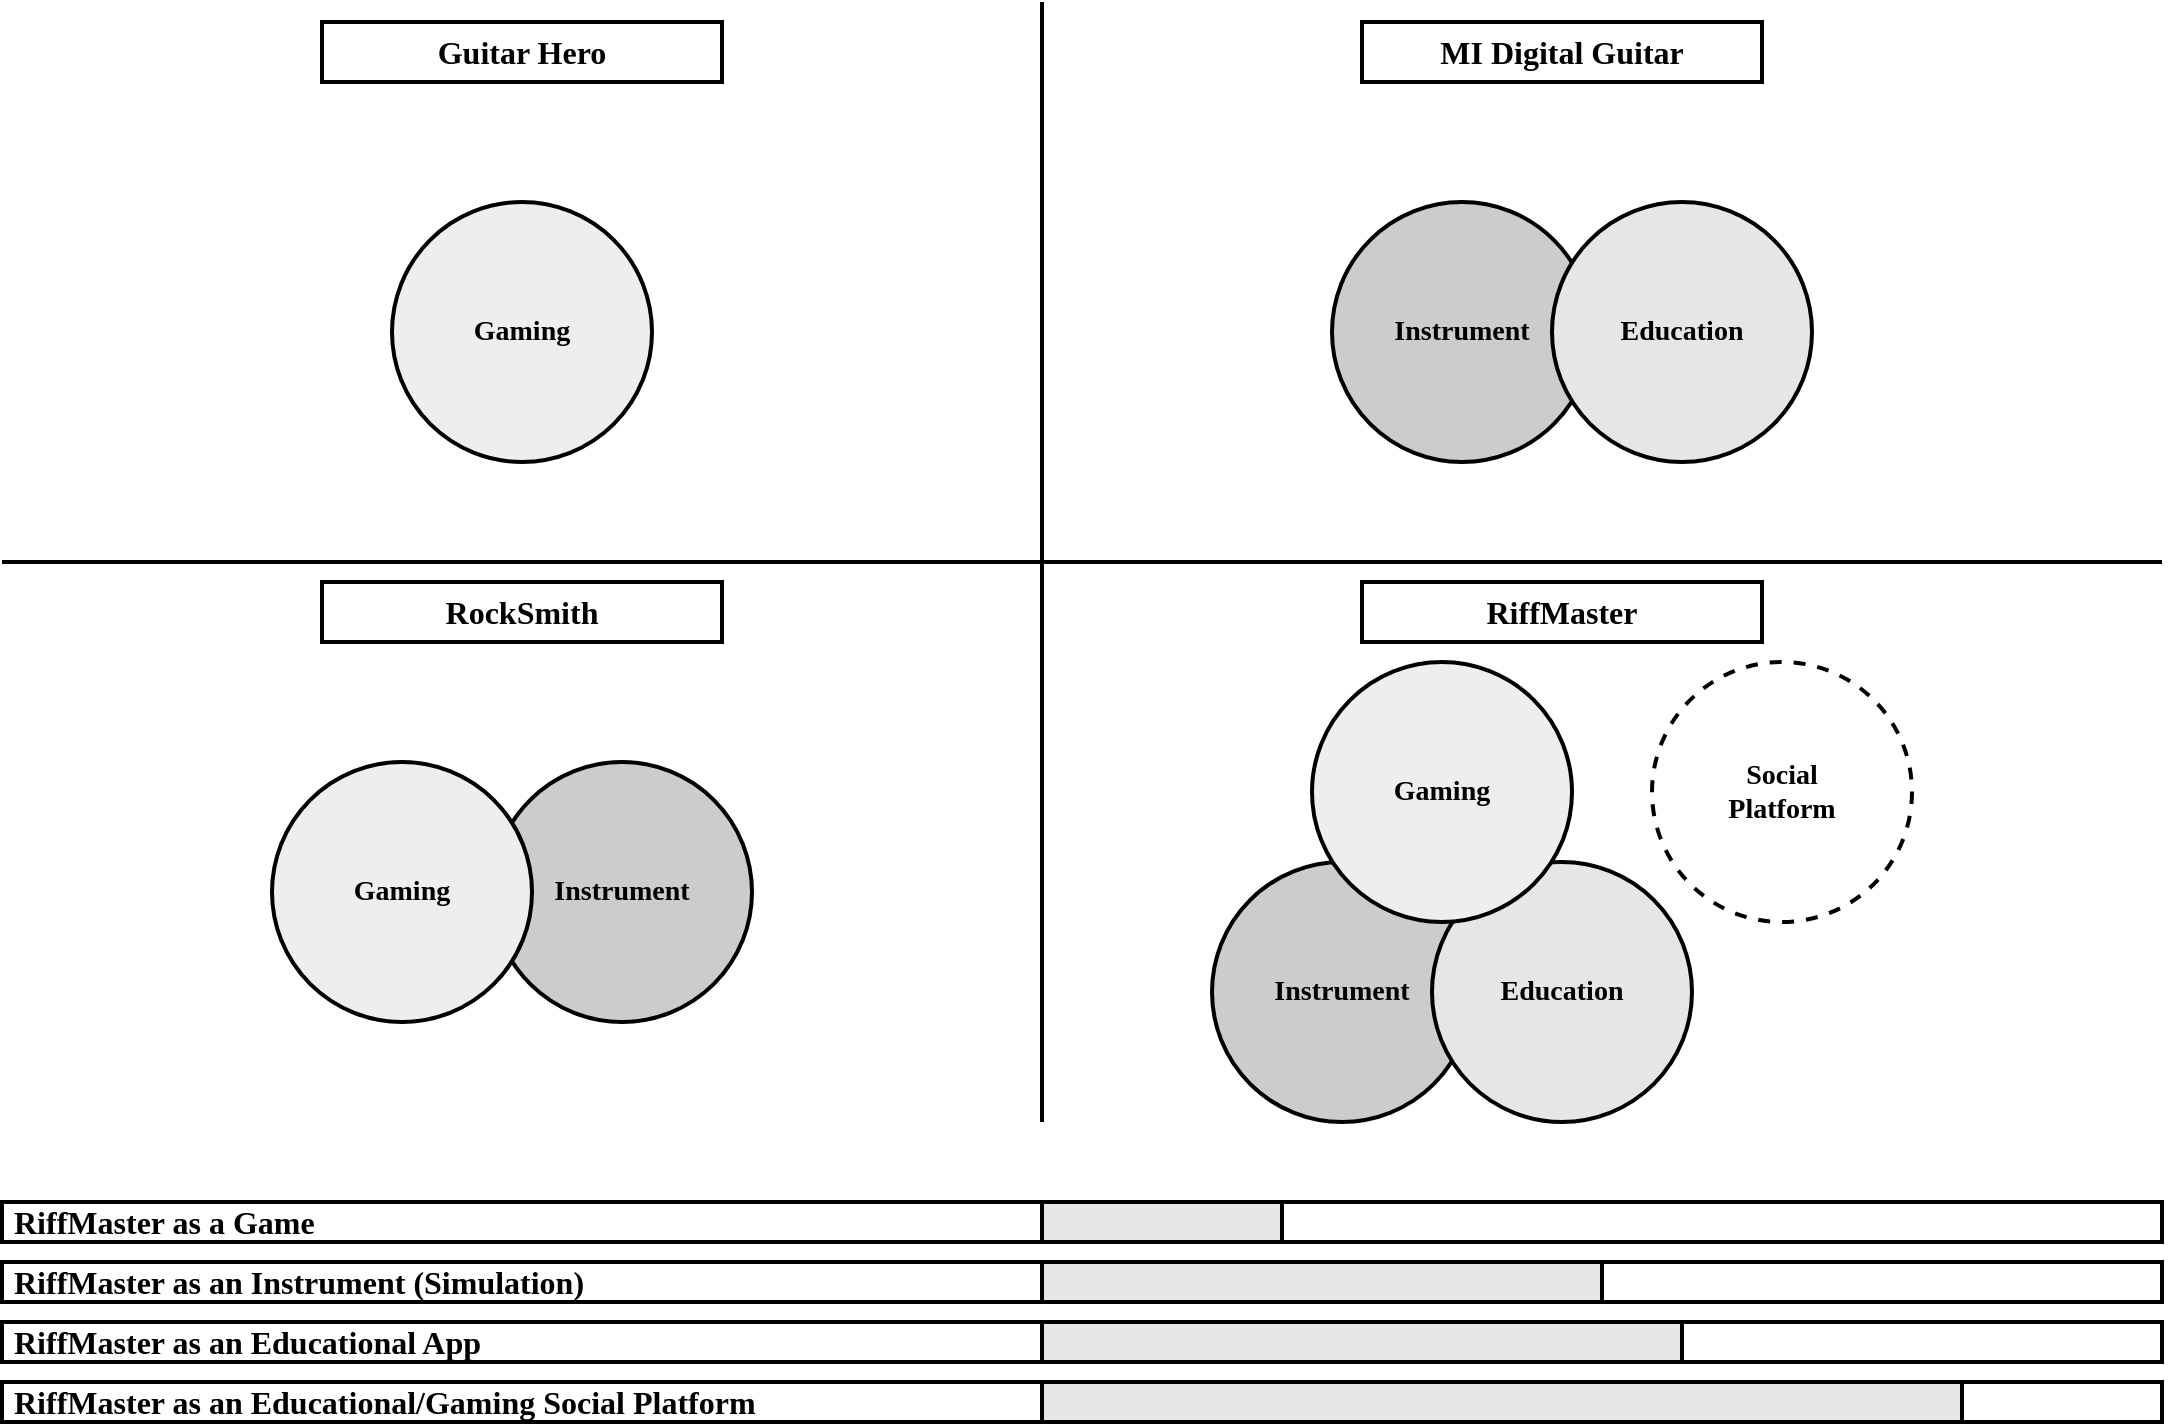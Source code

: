 <mxfile version="20.2.3" type="device"><diagram id="nUEZP0SH0u_welPRPHB9" name="Page-1"><mxGraphModel dx="1408" dy="891" grid="0" gridSize="10" guides="1" tooltips="1" connect="1" arrows="1" fold="1" page="1" pageScale="1" pageWidth="1920" pageHeight="1200" math="0" shadow="0"><root><mxCell id="0"/><mxCell id="1" parent="0"/><mxCell id="cE0vaWK45Av-_Cgxs8_T-1" value="" style="endArrow=none;html=1;rounded=0;strokeWidth=2;" edge="1" parent="1"><mxGeometry width="50" height="50" relative="1" as="geometry"><mxPoint x="760" y="720" as="sourcePoint"/><mxPoint x="760" y="160" as="targetPoint"/></mxGeometry></mxCell><mxCell id="cE0vaWK45Av-_Cgxs8_T-2" value="" style="endArrow=none;html=1;rounded=0;strokeWidth=2;" edge="1" parent="1"><mxGeometry width="50" height="50" relative="1" as="geometry"><mxPoint x="240" y="440" as="sourcePoint"/><mxPoint x="1320" y="440" as="targetPoint"/></mxGeometry></mxCell><mxCell id="cE0vaWK45Av-_Cgxs8_T-3" value="Guitar Hero" style="rounded=0;whiteSpace=wrap;html=1;fillColor=none;fontSize=16;fontFamily=Fira Code;fontSource=https%3A%2F%2Ffonts.googleapis.com%2Fcss%3Ffamily%3DFira%2BCode;fontStyle=1;strokeWidth=2;" vertex="1" parent="1"><mxGeometry x="400" y="170" width="200" height="30" as="geometry"/></mxCell><mxCell id="cE0vaWK45Av-_Cgxs8_T-4" value="MI Digital Guitar" style="rounded=0;whiteSpace=wrap;html=1;fillColor=none;fontSize=16;fontFamily=Fira Code;fontSource=https%3A%2F%2Ffonts.googleapis.com%2Fcss%3Ffamily%3DFira%2BCode;fontStyle=1;strokeWidth=2;" vertex="1" parent="1"><mxGeometry x="920" y="170" width="200" height="30" as="geometry"/></mxCell><mxCell id="cE0vaWK45Av-_Cgxs8_T-5" value="RockSmith" style="rounded=0;whiteSpace=wrap;html=1;fillColor=none;fontSize=16;fontFamily=Fira Code;fontSource=https%3A%2F%2Ffonts.googleapis.com%2Fcss%3Ffamily%3DFira%2BCode;fontStyle=1;strokeWidth=2;" vertex="1" parent="1"><mxGeometry x="400" y="450" width="200" height="30" as="geometry"/></mxCell><mxCell id="cE0vaWK45Av-_Cgxs8_T-6" value="RiffMaster" style="rounded=0;whiteSpace=wrap;html=1;fillColor=none;fontSize=16;fontFamily=Fira Code;fontSource=https%3A%2F%2Ffonts.googleapis.com%2Fcss%3Ffamily%3DFira%2BCode;fontStyle=1;strokeWidth=2;" vertex="1" parent="1"><mxGeometry x="920" y="450" width="200" height="30" as="geometry"/></mxCell><mxCell id="cE0vaWK45Av-_Cgxs8_T-7" value="&lt;font data-font-src=&quot;https://fonts.googleapis.com/css?family=Fira+Code&quot; face=&quot;Fira Code&quot; style=&quot;font-size: 14px;&quot;&gt;&lt;b&gt;Gaming&lt;/b&gt;&lt;/font&gt;" style="ellipse;whiteSpace=wrap;html=1;aspect=fixed;strokeWidth=2;fillColor=#EEEEEE;" vertex="1" parent="1"><mxGeometry x="435" y="260" width="130" height="130" as="geometry"/></mxCell><mxCell id="cE0vaWK45Av-_Cgxs8_T-8" value="&lt;font data-font-src=&quot;https://fonts.googleapis.com/css?family=Fira+Code&quot; face=&quot;Fira Code&quot; style=&quot;font-size: 14px;&quot;&gt;&lt;b&gt;Instrument&lt;/b&gt;&lt;/font&gt;" style="ellipse;whiteSpace=wrap;html=1;aspect=fixed;strokeWidth=2;fillColor=#CCCCCC;" vertex="1" parent="1"><mxGeometry x="905" y="260" width="130" height="130" as="geometry"/></mxCell><mxCell id="cE0vaWK45Av-_Cgxs8_T-9" value="&lt;font data-font-src=&quot;https://fonts.googleapis.com/css?family=Fira+Code&quot; face=&quot;Fira Code&quot; style=&quot;font-size: 14px;&quot;&gt;&lt;b&gt;Education&lt;/b&gt;&lt;/font&gt;" style="ellipse;whiteSpace=wrap;html=1;aspect=fixed;strokeWidth=2;fillColor=#E6E6E6;" vertex="1" parent="1"><mxGeometry x="1015" y="260" width="130" height="130" as="geometry"/></mxCell><mxCell id="cE0vaWK45Av-_Cgxs8_T-11" value="&lt;font data-font-src=&quot;https://fonts.googleapis.com/css?family=Fira+Code&quot; face=&quot;Fira Code&quot; style=&quot;font-size: 14px;&quot;&gt;&lt;b&gt;Instrument&lt;/b&gt;&lt;/font&gt;" style="ellipse;whiteSpace=wrap;html=1;aspect=fixed;strokeWidth=2;fillColor=#CCCCCC;" vertex="1" parent="1"><mxGeometry x="485" y="540" width="130" height="130" as="geometry"/></mxCell><mxCell id="cE0vaWK45Av-_Cgxs8_T-10" value="&lt;font data-font-src=&quot;https://fonts.googleapis.com/css?family=Fira+Code&quot; face=&quot;Fira Code&quot; style=&quot;font-size: 14px;&quot;&gt;&lt;b&gt;Gaming&lt;/b&gt;&lt;/font&gt;" style="ellipse;whiteSpace=wrap;html=1;aspect=fixed;strokeWidth=2;fillColor=#EEEEEE;" vertex="1" parent="1"><mxGeometry x="375" y="540" width="130" height="130" as="geometry"/></mxCell><mxCell id="cE0vaWK45Av-_Cgxs8_T-12" value="&lt;font data-font-src=&quot;https://fonts.googleapis.com/css?family=Fira+Code&quot; face=&quot;Fira Code&quot; style=&quot;font-size: 14px;&quot;&gt;&lt;b&gt;Instrument&lt;/b&gt;&lt;/font&gt;" style="ellipse;whiteSpace=wrap;html=1;aspect=fixed;strokeWidth=2;fillColor=#CCCCCC;" vertex="1" parent="1"><mxGeometry x="845" y="590" width="130" height="130" as="geometry"/></mxCell><mxCell id="cE0vaWK45Av-_Cgxs8_T-13" value="&lt;font data-font-src=&quot;https://fonts.googleapis.com/css?family=Fira+Code&quot; face=&quot;Fira Code&quot; style=&quot;font-size: 14px;&quot;&gt;&lt;b&gt;Education&lt;/b&gt;&lt;/font&gt;" style="ellipse;whiteSpace=wrap;html=1;aspect=fixed;strokeWidth=2;fillColor=#E6E6E6;" vertex="1" parent="1"><mxGeometry x="955" y="590" width="130" height="130" as="geometry"/></mxCell><mxCell id="cE0vaWK45Av-_Cgxs8_T-14" value="&lt;font data-font-src=&quot;https://fonts.googleapis.com/css?family=Fira+Code&quot; face=&quot;Fira Code&quot; style=&quot;font-size: 14px;&quot;&gt;&lt;b&gt;Gaming&lt;/b&gt;&lt;/font&gt;" style="ellipse;whiteSpace=wrap;html=1;aspect=fixed;strokeWidth=2;fillColor=#EEEEEE;" vertex="1" parent="1"><mxGeometry x="895" y="490" width="130" height="130" as="geometry"/></mxCell><mxCell id="cE0vaWK45Av-_Cgxs8_T-15" value="&lt;font data-font-src=&quot;https://fonts.googleapis.com/css?family=Fira+Code&quot; face=&quot;Fira Code&quot; style=&quot;font-size: 14px;&quot;&gt;&lt;b&gt;Social&lt;br&gt;Platform&lt;/b&gt;&lt;/font&gt;" style="ellipse;whiteSpace=wrap;html=1;aspect=fixed;strokeWidth=2;fillColor=none;dashed=1;" vertex="1" parent="1"><mxGeometry x="1065" y="490" width="130" height="130" as="geometry"/></mxCell><mxCell id="cE0vaWK45Av-_Cgxs8_T-19" value="" style="rounded=0;whiteSpace=wrap;html=1;fontFamily=Fira Code;fontSource=https%3A%2F%2Ffonts.googleapis.com%2Fcss%3Ffamily%3DFira%2BCode;fontSize=14;strokeWidth=2;fillColor=none;" vertex="1" parent="1"><mxGeometry x="760" y="760" width="560" height="20" as="geometry"/></mxCell><mxCell id="cE0vaWK45Av-_Cgxs8_T-21" value="&amp;nbsp;RiffMaster as a Game" style="rounded=0;whiteSpace=wrap;html=1;fillColor=none;fontSize=16;fontFamily=Fira Code;fontSource=https%3A%2F%2Ffonts.googleapis.com%2Fcss%3Ffamily%3DFira%2BCode;fontStyle=1;strokeWidth=2;align=left;" vertex="1" parent="1"><mxGeometry x="240" y="760" width="520" height="20" as="geometry"/></mxCell><mxCell id="cE0vaWK45Av-_Cgxs8_T-22" value="" style="rounded=0;whiteSpace=wrap;html=1;fontFamily=Fira Code;fontSource=https%3A%2F%2Ffonts.googleapis.com%2Fcss%3Ffamily%3DFira%2BCode;fontSize=14;strokeWidth=2;fillColor=none;" vertex="1" parent="1"><mxGeometry x="760" y="790" width="560" height="20" as="geometry"/></mxCell><mxCell id="cE0vaWK45Av-_Cgxs8_T-23" value="&amp;nbsp;RiffMaster as an Instrument (Simulation)" style="rounded=0;whiteSpace=wrap;html=1;fillColor=none;fontSize=16;fontFamily=Fira Code;fontSource=https%3A%2F%2Ffonts.googleapis.com%2Fcss%3Ffamily%3DFira%2BCode;fontStyle=1;strokeWidth=2;align=left;" vertex="1" parent="1"><mxGeometry x="240" y="790" width="520" height="20" as="geometry"/></mxCell><mxCell id="cE0vaWK45Av-_Cgxs8_T-24" value="" style="rounded=0;whiteSpace=wrap;html=1;fontFamily=Fira Code;fontSource=https%3A%2F%2Ffonts.googleapis.com%2Fcss%3Ffamily%3DFira%2BCode;fontSize=14;strokeWidth=2;fillColor=none;" vertex="1" parent="1"><mxGeometry x="760" y="820" width="560" height="20" as="geometry"/></mxCell><mxCell id="cE0vaWK45Av-_Cgxs8_T-25" value="&amp;nbsp;RiffMaster as an Educational App" style="rounded=0;whiteSpace=wrap;html=1;fillColor=none;fontSize=16;fontFamily=Fira Code;fontSource=https%3A%2F%2Ffonts.googleapis.com%2Fcss%3Ffamily%3DFira%2BCode;fontStyle=1;strokeWidth=2;align=left;" vertex="1" parent="1"><mxGeometry x="240" y="820" width="520" height="20" as="geometry"/></mxCell><mxCell id="cE0vaWK45Av-_Cgxs8_T-26" value="" style="rounded=0;whiteSpace=wrap;html=1;fontFamily=Fira Code;fontSource=https%3A%2F%2Ffonts.googleapis.com%2Fcss%3Ffamily%3DFira%2BCode;fontSize=14;strokeWidth=2;fillColor=none;" vertex="1" parent="1"><mxGeometry x="760" y="850" width="560" height="20" as="geometry"/></mxCell><mxCell id="cE0vaWK45Av-_Cgxs8_T-27" value="&amp;nbsp;RiffMaster as an Educational/Gaming Social Platform" style="rounded=0;whiteSpace=wrap;html=1;fillColor=none;fontSize=16;fontFamily=Fira Code;fontSource=https%3A%2F%2Ffonts.googleapis.com%2Fcss%3Ffamily%3DFira%2BCode;fontStyle=1;strokeWidth=2;align=left;" vertex="1" parent="1"><mxGeometry x="240" y="850" width="520" height="20" as="geometry"/></mxCell><mxCell id="cE0vaWK45Av-_Cgxs8_T-28" value="" style="rounded=0;whiteSpace=wrap;html=1;fontFamily=Fira Code;fontSource=https%3A%2F%2Ffonts.googleapis.com%2Fcss%3Ffamily%3DFira%2BCode;fontSize=14;strokeWidth=2;fillColor=#E6E6E6;" vertex="1" parent="1"><mxGeometry x="760" y="760" width="120" height="20" as="geometry"/></mxCell><mxCell id="cE0vaWK45Av-_Cgxs8_T-29" value="" style="rounded=0;whiteSpace=wrap;html=1;fontFamily=Fira Code;fontSource=https%3A%2F%2Ffonts.googleapis.com%2Fcss%3Ffamily%3DFira%2BCode;fontSize=14;strokeWidth=2;fillColor=#E6E6E6;" vertex="1" parent="1"><mxGeometry x="760" y="790" width="280" height="20" as="geometry"/></mxCell><mxCell id="cE0vaWK45Av-_Cgxs8_T-30" value="" style="rounded=0;whiteSpace=wrap;html=1;fontFamily=Fira Code;fontSource=https%3A%2F%2Ffonts.googleapis.com%2Fcss%3Ffamily%3DFira%2BCode;fontSize=14;strokeWidth=2;fillColor=#E6E6E6;" vertex="1" parent="1"><mxGeometry x="760" y="820" width="320" height="20" as="geometry"/></mxCell><mxCell id="cE0vaWK45Av-_Cgxs8_T-31" value="" style="rounded=0;whiteSpace=wrap;html=1;fontFamily=Fira Code;fontSource=https%3A%2F%2Ffonts.googleapis.com%2Fcss%3Ffamily%3DFira%2BCode;fontSize=14;strokeWidth=2;fillColor=#E6E6E6;" vertex="1" parent="1"><mxGeometry x="760" y="850" width="460" height="20" as="geometry"/></mxCell></root></mxGraphModel></diagram></mxfile>